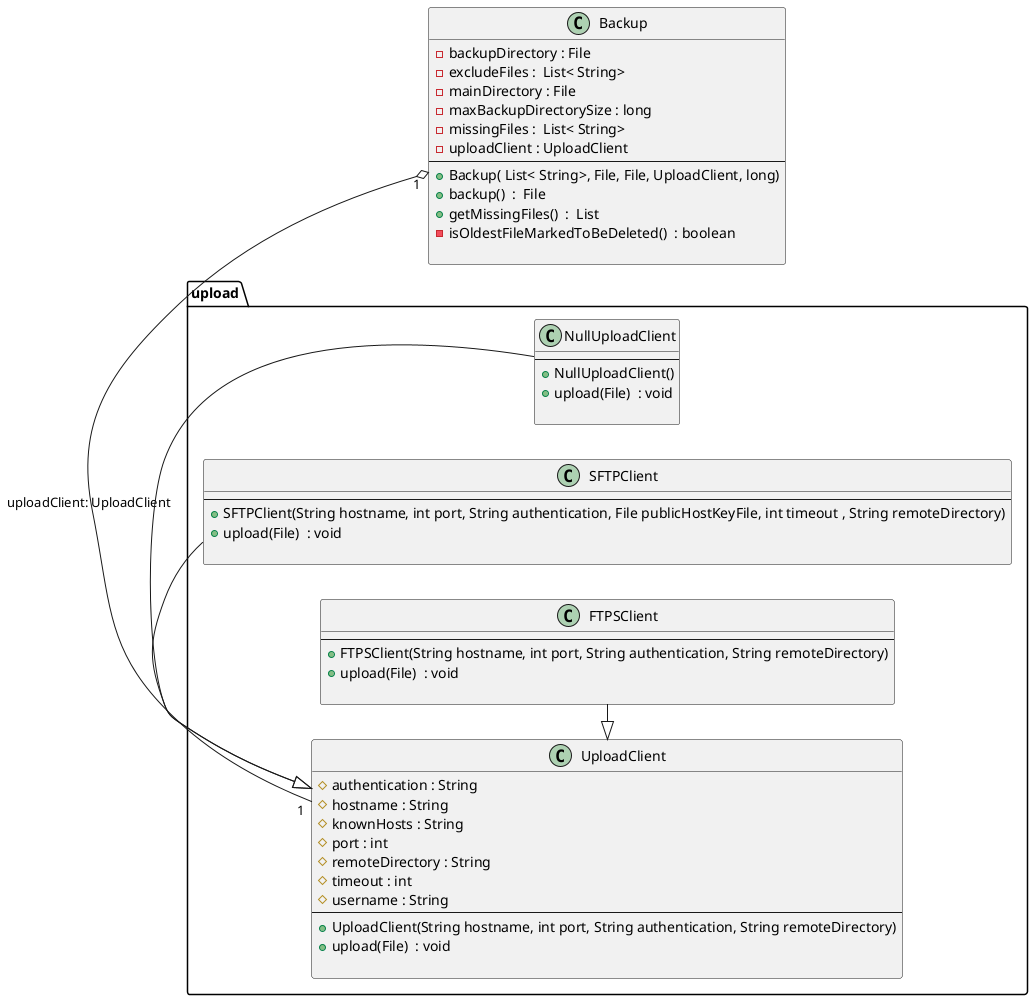 @startuml
left to right direction

class .upload.FTPSClient {
--
+   FTPSClient(String hostname, int port, String authentication, String remoteDirectory) 
+  upload(File)  : void

}
class upload.UploadClient {
#  authentication : String
#  hostname : String
#  knownHosts : String
#  port : int
#  remoteDirectory : String
#  timeout : int
#  username : String
--
+   UploadClient(String hostname, int port, String authentication, String remoteDirectory)
+  upload(File)  : void

}

class .upload.NullUploadClient {
--
+   NullUploadClient() 
+  upload(File)  : void

}
class Backup {
-  backupDirectory : File
-  excludeFiles :  List< String>
-  mainDirectory : File
-  maxBackupDirectorySize : long
-  missingFiles :  List< String>
-  uploadClient : UploadClient
--
+   Backup( List< String>, File, File, UploadClient, long) 
+  backup()  :  File
+  getMissingFiles()  :  List
-  isOldestFileMarkedToBeDeleted()  : boolean

}
class upload.SFTPClient {
--
+   SFTPClient(String hostname, int port, String authentication, File publicHostKeyFile, int timeout , String remoteDirectory)
+  upload(File)  : void

}

' Relations 
.Backup "1"  o-left-  "1" .upload.UploadClient  : uploadClient: UploadClient
.upload.NullUploadClient  -up|>  .upload.UploadClient
.upload.SFTPClient  -up|>  .upload.UploadClient
.upload.FTPSClient  -up|>  .upload.UploadClient


@enduml